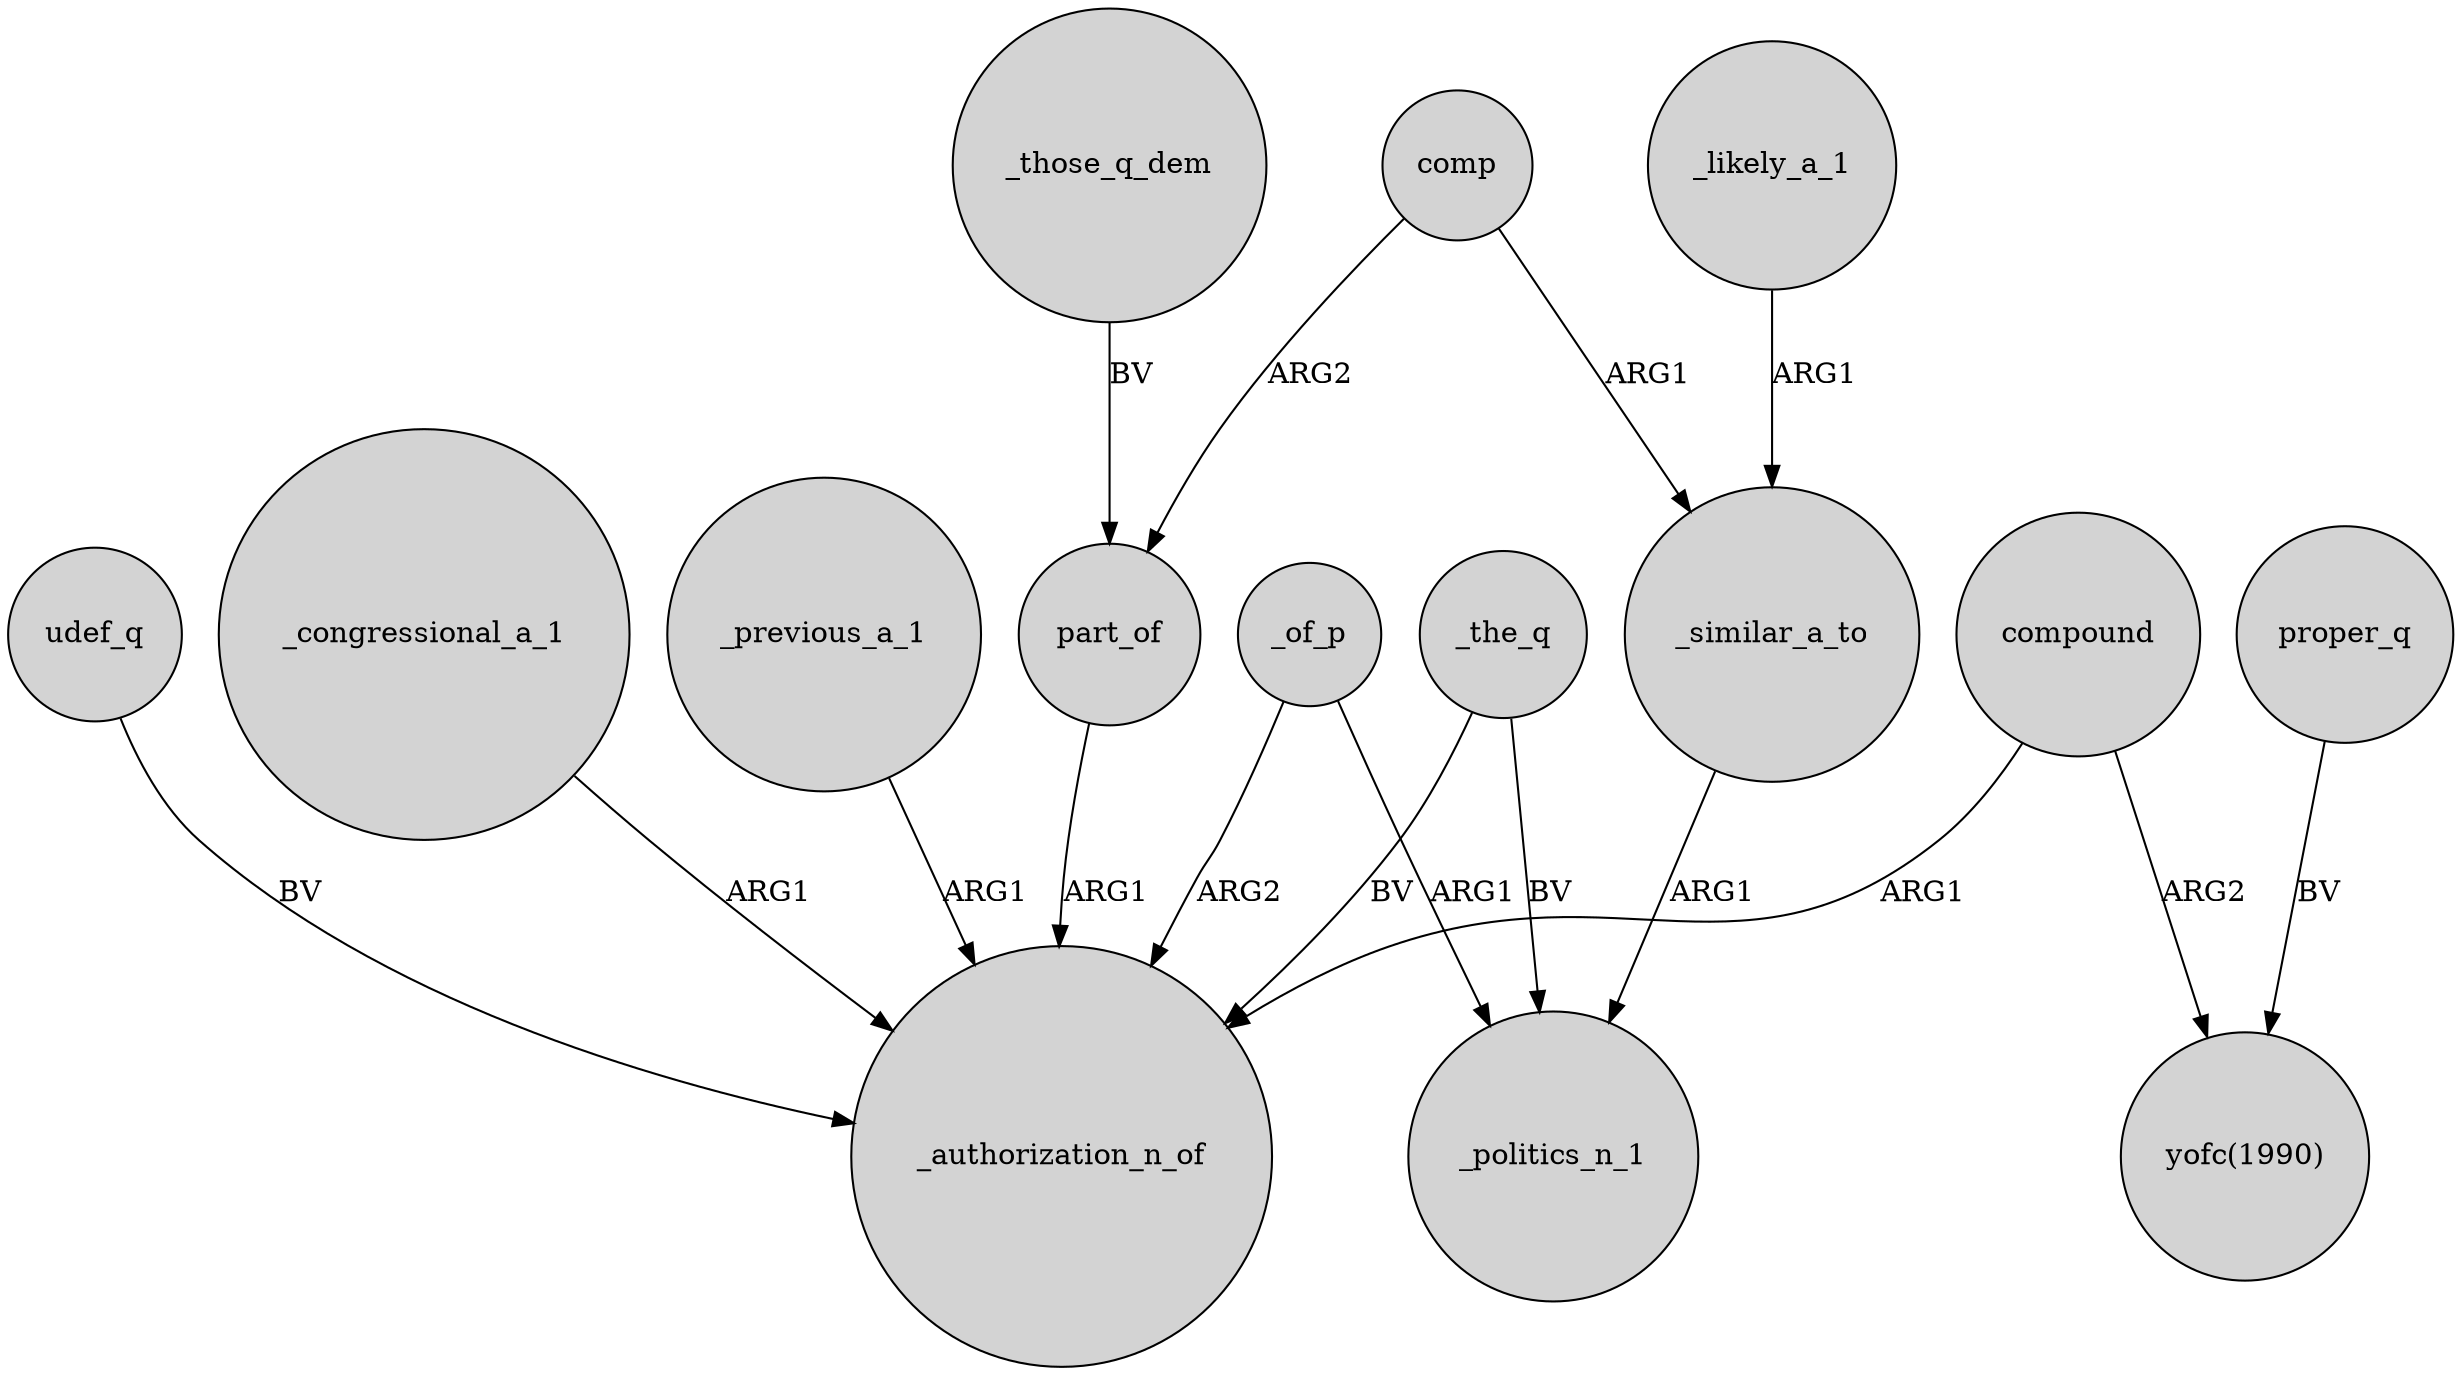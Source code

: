digraph {
	node [shape=circle style=filled]
	compound -> _authorization_n_of [label=ARG1]
	comp -> _similar_a_to [label=ARG1]
	udef_q -> _authorization_n_of [label=BV]
	_those_q_dem -> part_of [label=BV]
	_of_p -> _authorization_n_of [label=ARG2]
	compound -> "yofc(1990)" [label=ARG2]
	_of_p -> _politics_n_1 [label=ARG1]
	proper_q -> "yofc(1990)" [label=BV]
	part_of -> _authorization_n_of [label=ARG1]
	_the_q -> _authorization_n_of [label=BV]
	_congressional_a_1 -> _authorization_n_of [label=ARG1]
	_the_q -> _politics_n_1 [label=BV]
	_likely_a_1 -> _similar_a_to [label=ARG1]
	_similar_a_to -> _politics_n_1 [label=ARG1]
	comp -> part_of [label=ARG2]
	_previous_a_1 -> _authorization_n_of [label=ARG1]
}

